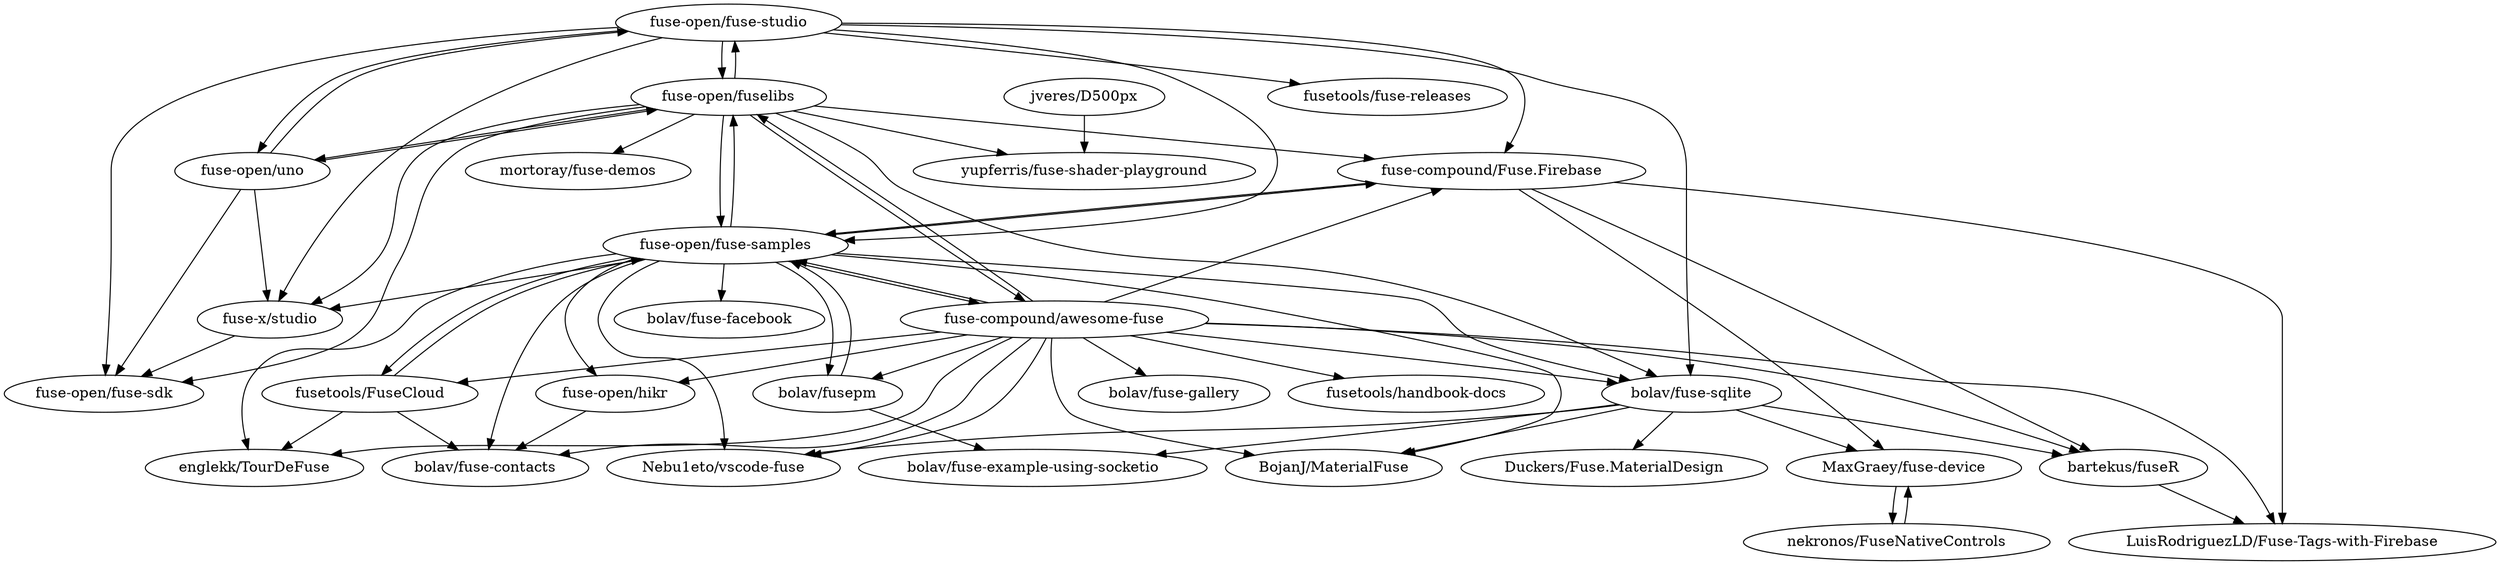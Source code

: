digraph G {
"fuse-open/fuse-studio" -> "fuse-open/fuselibs"
"fuse-open/fuse-studio" -> "fuse-open/uno"
"fuse-open/fuse-studio" -> "fuse-x/studio"
"fuse-open/fuse-studio" -> "fusetools/fuse-releases"
"fuse-open/fuse-studio" -> "fuse-compound/Fuse.Firebase"
"fuse-open/fuse-studio" -> "fuse-open/fuse-samples"
"fuse-open/fuse-studio" -> "bolav/fuse-sqlite"
"fuse-open/fuse-studio" -> "fuse-open/fuse-sdk"
"fuse-open/uno" -> "fuse-open/fuselibs"
"fuse-open/uno" -> "fuse-open/fuse-sdk"
"fuse-open/uno" -> "fuse-x/studio"
"fuse-open/uno" -> "fuse-open/fuse-studio"
"fuse-x/studio" -> "fuse-open/fuse-sdk"
"fuse-compound/awesome-fuse" -> "fuse-open/fuse-samples"
"fuse-compound/awesome-fuse" -> "fuse-open/fuselibs"
"fuse-compound/awesome-fuse" -> "bolav/fusepm"
"fuse-compound/awesome-fuse" -> "fuse-compound/Fuse.Firebase"
"fuse-compound/awesome-fuse" -> "fusetools/FuseCloud"
"fuse-compound/awesome-fuse" -> "bolav/fuse-sqlite"
"fuse-compound/awesome-fuse" -> "fuse-open/hikr"
"fuse-compound/awesome-fuse" -> "fusetools/handbook-docs"
"fuse-compound/awesome-fuse" -> "Nebu1eto/vscode-fuse"
"fuse-compound/awesome-fuse" -> "bartekus/fuseR"
"fuse-compound/awesome-fuse" -> "BojanJ/MaterialFuse"
"fuse-compound/awesome-fuse" -> "bolav/fuse-contacts"
"fuse-compound/awesome-fuse" -> "bolav/fuse-gallery"
"fuse-compound/awesome-fuse" -> "englekk/TourDeFuse"
"fuse-compound/awesome-fuse" -> "LuisRodriguezLD/Fuse-Tags-with-Firebase"
"jveres/D500px" -> "yupferris/fuse-shader-playground"
"bolav/fuse-sqlite" -> "bolav/fuse-example-using-socketio"
"bolav/fuse-sqlite" -> "Duckers/Fuse.MaterialDesign"
"bolav/fuse-sqlite" -> "BojanJ/MaterialFuse"
"bolav/fuse-sqlite" -> "MaxGraey/fuse-device"
"bolav/fuse-sqlite" -> "Nebu1eto/vscode-fuse"
"bolav/fuse-sqlite" -> "bartekus/fuseR"
"fuse-open/fuse-samples" -> "fuse-compound/awesome-fuse"
"fuse-open/fuse-samples" -> "bolav/fusepm"
"fuse-open/fuse-samples" -> "fuse-open/fuselibs"
"fuse-open/fuse-samples" -> "bolav/fuse-sqlite"
"fuse-open/fuse-samples" -> "fuse-compound/Fuse.Firebase"
"fuse-open/fuse-samples" -> "fusetools/FuseCloud"
"fuse-open/fuse-samples" -> "fuse-open/hikr"
"fuse-open/fuse-samples" -> "BojanJ/MaterialFuse"
"fuse-open/fuse-samples" -> "Nebu1eto/vscode-fuse"
"fuse-open/fuse-samples" -> "bolav/fuse-contacts"
"fuse-open/fuse-samples" -> "bolav/fuse-facebook"
"fuse-open/fuse-samples" -> "fuse-x/studio"
"fuse-open/fuse-samples" -> "englekk/TourDeFuse"
"bartekus/fuseR" -> "LuisRodriguezLD/Fuse-Tags-with-Firebase"
"bolav/fusepm" -> "bolav/fuse-example-using-socketio"
"bolav/fusepm" -> "fuse-open/fuse-samples"
"fuse-open/hikr" -> "bolav/fuse-contacts"
"fuse-compound/Fuse.Firebase" -> "LuisRodriguezLD/Fuse-Tags-with-Firebase"
"fuse-compound/Fuse.Firebase" -> "MaxGraey/fuse-device"
"fuse-compound/Fuse.Firebase" -> "bartekus/fuseR"
"fuse-compound/Fuse.Firebase" -> "fuse-open/fuse-samples"
"nekronos/FuseNativeControls" -> "MaxGraey/fuse-device"
"MaxGraey/fuse-device" -> "nekronos/FuseNativeControls"
"fusetools/FuseCloud" -> "bolav/fuse-contacts"
"fusetools/FuseCloud" -> "englekk/TourDeFuse"
"fusetools/FuseCloud" -> "fuse-open/fuse-samples"
"fuse-open/fuselibs" -> "fuse-open/uno"
"fuse-open/fuselibs" -> "fuse-open/fuse-studio"
"fuse-open/fuselibs" -> "fuse-open/fuse-samples"
"fuse-open/fuselibs" -> "fuse-x/studio"
"fuse-open/fuselibs" -> "fuse-compound/awesome-fuse"
"fuse-open/fuselibs" -> "fuse-open/fuse-sdk"
"fuse-open/fuselibs" -> "bolav/fuse-sqlite"
"fuse-open/fuselibs" -> "fuse-compound/Fuse.Firebase"
"fuse-open/fuselibs" -> "mortoray/fuse-demos"
"fuse-open/fuselibs" -> "yupferris/fuse-shader-playground"
"fuse-open/fuse-studio" ["l"="1.216,44.862"]
"fuse-open/fuselibs" ["l"="1.236,44.866"]
"fuse-open/uno" ["l"="1.22,44.845"]
"fuse-x/studio" ["l"="1.235,44.851"]
"fusetools/fuse-releases" ["l"="1.179,44.86"]
"fuse-compound/Fuse.Firebase" ["l"="1.25,44.859"]
"fuse-open/fuse-samples" ["l"="1.267,44.871"]
"bolav/fuse-sqlite" ["l"="1.25,44.876"]
"fuse-open/fuse-sdk" ["l"="1.206,44.85"]
"fuse-compound/awesome-fuse" ["l"="1.28,44.861"]
"bolav/fusepm" ["l"="1.267,44.887"]
"fusetools/FuseCloud" ["l"="1.305,44.871"]
"fuse-open/hikr" ["l"="1.298,44.884"]
"fusetools/handbook-docs" ["l"="1.294,44.836"]
"Nebu1eto/vscode-fuse" ["l"="1.264,44.855"]
"bartekus/fuseR" ["l"="1.257,44.848"]
"BojanJ/MaterialFuse" ["l"="1.278,44.883"]
"bolav/fuse-contacts" ["l"="1.291,44.871"]
"bolav/fuse-gallery" ["l"="1.307,44.846"]
"englekk/TourDeFuse" ["l"="1.288,44.876"]
"LuisRodriguezLD/Fuse-Tags-with-Firebase" ["l"="1.27,44.842"]
"jveres/D500px" ["l"="1.191,44.91"]
"yupferris/fuse-shader-playground" ["l"="1.21,44.894"]
"bolav/fuse-example-using-socketio" ["l"="1.257,44.897"]
"Duckers/Fuse.MaterialDesign" ["l"="1.24,44.899"]
"MaxGraey/fuse-device" ["l"="1.223,44.878"]
"bolav/fuse-facebook" ["l"="1.305,44.857"]
"nekronos/FuseNativeControls" ["l"="1.202,44.883"]
"mortoray/fuse-demos" ["l"="1.229,44.887"]
}